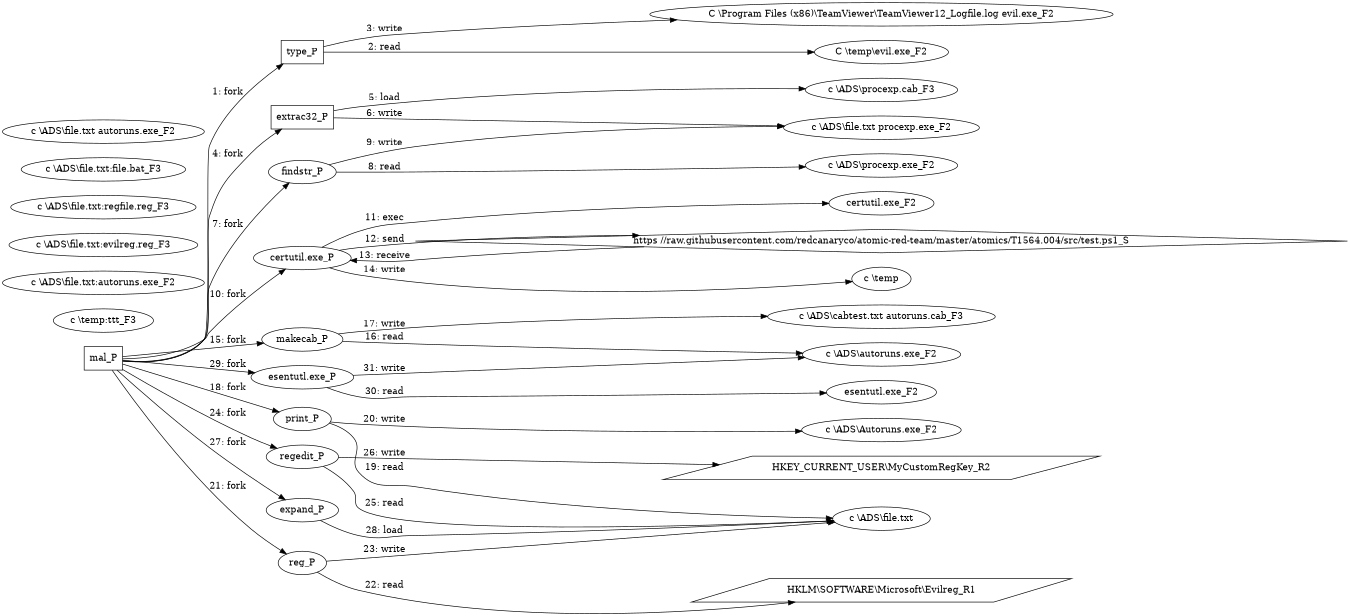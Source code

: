 digraph "T1564.004" {
rankdir="LR"
size="9"
fixedsize="false"
splines="true"
nodesep=0.3
ranksep=0
fontsize=10
overlap="scalexy"
engine= "neato"
	"mal_P" [node_type=Process shape=box]
	"type_P" [node_type=Process shape=box]
	"extrac32_P" [node_type=Process shape=box]
	"https //raw.githubusercontent.com/redcanaryco/atomic-red-team/master/atomics/T1564.004/src/test.ps1_S" [node_type=Socket shape=diamond]
	"HKLM\\SOFTWARE\\Microsoft\\Evilreg_R1" [node_type=Registry shape=parallelogram]
	"HKEY_CURRENT_USER\\MyCustomRegKey_R2" [node_type=Registry shape=parallelogram]
	"C \\temp\\evil.exe_F2" [node_type=File shape=ellipse]
	"C \\Program Files (x86)\\TeamViewer\\TeamViewer12_Logfile.log evil.exe_F2" [node_type=File shape=ellipse]
	"c \\ADS\\procexp.cab_F3" [node_type=File shape=ellipse]
	"c \\ADS\\file.txt procexp.exe_F2" [node_type=File shape=ellipse]
	"c \\ADS\\procexp.exe_F2" [node_type=File shape=ellipse]
	"certutil.exe_F2" [node_type=File shape=ellipse]
	"c \\temp:ttt_F3" [node_type=File shape=ellipse]
	"c \\ADS\\autoruns.exe_F2" [node_type=File shape=ellipse]
	"c \\ADS\\cabtest.txt autoruns.cab_F3" [node_type=File shape=ellipse]
	"c \\ADS\\file.txt:autoruns.exe_F2" [node_type=File shape=ellipse]
	"c \\ADS\\Autoruns.exe_F2" [node_type=File shape=ellipse]
	"c \\ADS\\file.txt:evilreg.reg_F3" [node_type=File shape=ellipse]
	"c \\ADS\\file.txt:regfile.reg_F3" [node_type=File shape=ellipse]
	"c \\ADS\\file.txt:file.bat_F3" [node_type=File shape=ellipse]
	"esentutl.exe_F2" [node_type=File shape=ellipse]
	"c \\ADS\\autoruns.exe_F2" [node_type=File shape=ellipse]
	"c \\ADS\\file.txt autoruns.exe_F2" [node_type=File shape=ellipse]
	"mal_P" -> "type_P" [label="1: fork"]
	"type_P" -> "C \\temp\\evil.exe_F2" [label="2: read"]
	"type_P" -> "C \\Program Files (x86)\\TeamViewer\\TeamViewer12_Logfile.log evil.exe_F2" [label="3: write"]
	"mal_P" -> "extrac32_P" [label="4: fork"]
	"extrac32_P" -> "c \\ADS\\procexp.cab_F3" [label="5: load"]
	"extrac32_P" -> "c \\ADS\\file.txt procexp.exe_F2" [label="6: write"]
	"mal_P" -> "findstr_P" [label="7: fork"]
	"findstr_P" -> "c \\ADS\\procexp.exe_F2" [label="8: read"]
	"findstr_P" -> "c \\ADS\\file.txt procexp.exe_F2" [label="9: write"]
	"mal_P" -> "certutil.exe_P" [label="10: fork"]
	"certutil.exe_P" -> "certutil.exe_F2" [label="11: exec"]
	"certutil.exe_P" -> "https //raw.githubusercontent.com/redcanaryco/atomic-red-team/master/atomics/T1564.004/src/test.ps1_S" [label="12: send"]
	"https //raw.githubusercontent.com/redcanaryco/atomic-red-team/master/atomics/T1564.004/src/test.ps1_S" -> "certutil.exe_P" [label="13: receive"]
	"certutil.exe_P" -> "c \\temp":ttt_F3 [label="14: write"]
	"mal_P" -> "makecab_P" [label="15: fork"]
	"makecab_P" -> "c \\ADS\\autoruns.exe_F2" [label="16: read"]
	"makecab_P" -> "c \\ADS\\cabtest.txt autoruns.cab_F3" [label="17: write"]
	"mal_P" -> "print_P" [label="18: fork"]
	"print_P" -> "c \\ADS\\file.txt":"autoruns.exe_F2" [label="19: read"]
	"print_P" -> "c \\ADS\\Autoruns.exe_F2" [label="20: write"]
	"mal_P" -> "reg_P" [label="21: fork"]
	"reg_P" -> "HKLM\\SOFTWARE\\Microsoft\\Evilreg_R1" [label="22: read"]
	"reg_P" -> "c \\ADS\\file.txt":"evilreg.reg_F3" [label="23: write"]
	"mal_P" -> "regedit_P" [label="24: fork"]
	"regedit_P" -> "c \\ADS\\file.txt":"regfile.reg_F3" [label="25: read"]
	"regedit_P" -> "HKEY_CURRENT_USER\\MyCustomRegKey_R2" [label="26: write"]
	"mal_P" -> "expand_P" [label="27: fork"]
	"expand_P" -> "c \\ADS\\file.txt":"file.bat_F3" [label="28: load"]
	"mal_P" -> "esentutl.exe_P" [label="29: fork"]
	"esentutl.exe_P" -> "esentutl.exe_F2" [label="30: read"]
	"esentutl.exe_P" -> "c \\ADS\\autoruns.exe_F2" [label="31: write"]
}
